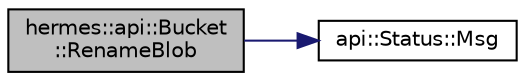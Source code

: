digraph "hermes::api::Bucket::RenameBlob"
{
 // LATEX_PDF_SIZE
  edge [fontname="Helvetica",fontsize="10",labelfontname="Helvetica",labelfontsize="10"];
  node [fontname="Helvetica",fontsize="10",shape=record];
  rankdir="LR";
  Node1 [label="hermes::api::Bucket\l::RenameBlob",height=0.2,width=0.4,color="black", fillcolor="grey75", style="filled", fontcolor="black",tooltip=" "];
  Node1 -> Node2 [color="midnightblue",fontsize="10",style="solid",fontname="Helvetica"];
  Node2 [label="api::Status::Msg",height=0.2,width=0.4,color="black", fillcolor="white", style="filled",URL="$classapi_1_1_status.html#ac896de1ec4175376237ca1088e901f23",tooltip=" "];
}
